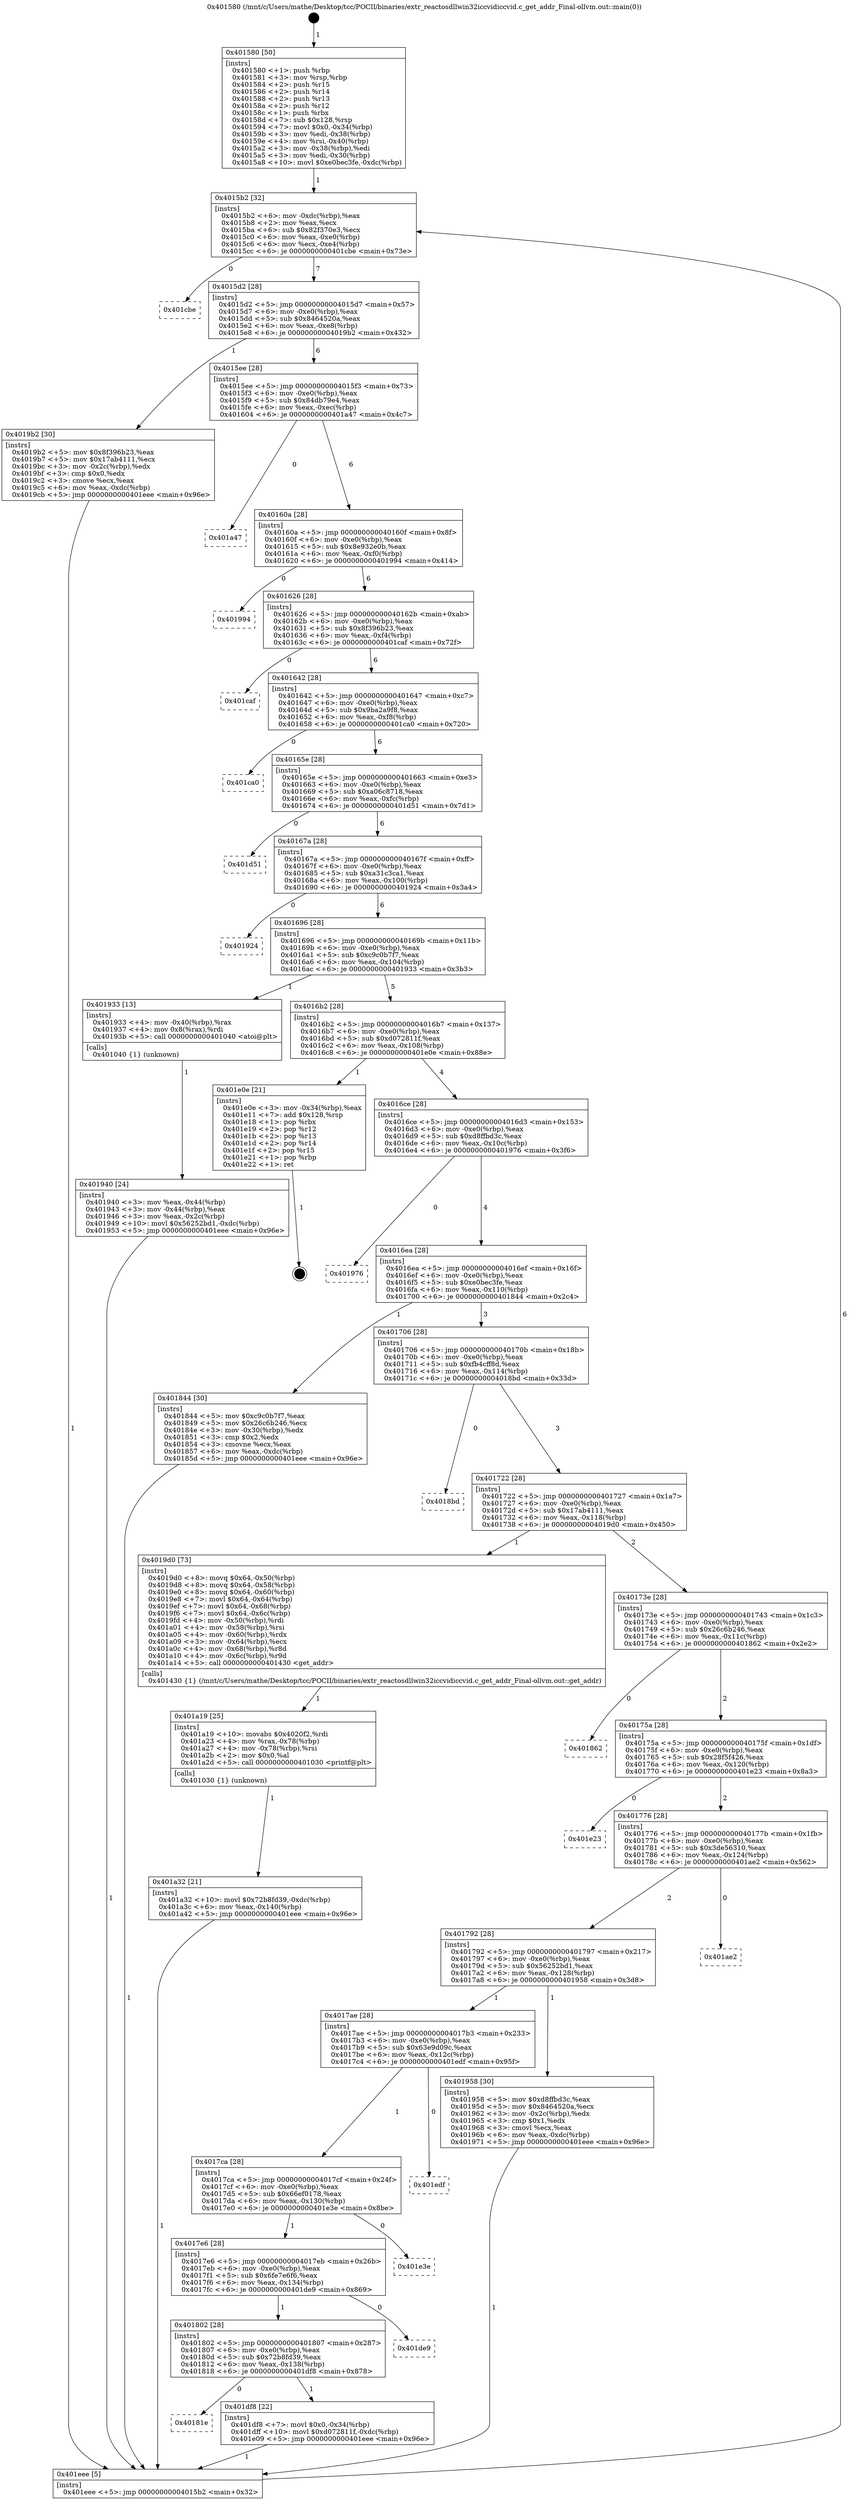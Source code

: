 digraph "0x401580" {
  label = "0x401580 (/mnt/c/Users/mathe/Desktop/tcc/POCII/binaries/extr_reactosdllwin32iccvidiccvid.c_get_addr_Final-ollvm.out::main(0))"
  labelloc = "t"
  node[shape=record]

  Entry [label="",width=0.3,height=0.3,shape=circle,fillcolor=black,style=filled]
  "0x4015b2" [label="{
     0x4015b2 [32]\l
     | [instrs]\l
     &nbsp;&nbsp;0x4015b2 \<+6\>: mov -0xdc(%rbp),%eax\l
     &nbsp;&nbsp;0x4015b8 \<+2\>: mov %eax,%ecx\l
     &nbsp;&nbsp;0x4015ba \<+6\>: sub $0x82f370e3,%ecx\l
     &nbsp;&nbsp;0x4015c0 \<+6\>: mov %eax,-0xe0(%rbp)\l
     &nbsp;&nbsp;0x4015c6 \<+6\>: mov %ecx,-0xe4(%rbp)\l
     &nbsp;&nbsp;0x4015cc \<+6\>: je 0000000000401cbe \<main+0x73e\>\l
  }"]
  "0x401cbe" [label="{
     0x401cbe\l
  }", style=dashed]
  "0x4015d2" [label="{
     0x4015d2 [28]\l
     | [instrs]\l
     &nbsp;&nbsp;0x4015d2 \<+5\>: jmp 00000000004015d7 \<main+0x57\>\l
     &nbsp;&nbsp;0x4015d7 \<+6\>: mov -0xe0(%rbp),%eax\l
     &nbsp;&nbsp;0x4015dd \<+5\>: sub $0x8464520a,%eax\l
     &nbsp;&nbsp;0x4015e2 \<+6\>: mov %eax,-0xe8(%rbp)\l
     &nbsp;&nbsp;0x4015e8 \<+6\>: je 00000000004019b2 \<main+0x432\>\l
  }"]
  Exit [label="",width=0.3,height=0.3,shape=circle,fillcolor=black,style=filled,peripheries=2]
  "0x4019b2" [label="{
     0x4019b2 [30]\l
     | [instrs]\l
     &nbsp;&nbsp;0x4019b2 \<+5\>: mov $0x8f396b23,%eax\l
     &nbsp;&nbsp;0x4019b7 \<+5\>: mov $0x17ab4111,%ecx\l
     &nbsp;&nbsp;0x4019bc \<+3\>: mov -0x2c(%rbp),%edx\l
     &nbsp;&nbsp;0x4019bf \<+3\>: cmp $0x0,%edx\l
     &nbsp;&nbsp;0x4019c2 \<+3\>: cmove %ecx,%eax\l
     &nbsp;&nbsp;0x4019c5 \<+6\>: mov %eax,-0xdc(%rbp)\l
     &nbsp;&nbsp;0x4019cb \<+5\>: jmp 0000000000401eee \<main+0x96e\>\l
  }"]
  "0x4015ee" [label="{
     0x4015ee [28]\l
     | [instrs]\l
     &nbsp;&nbsp;0x4015ee \<+5\>: jmp 00000000004015f3 \<main+0x73\>\l
     &nbsp;&nbsp;0x4015f3 \<+6\>: mov -0xe0(%rbp),%eax\l
     &nbsp;&nbsp;0x4015f9 \<+5\>: sub $0x84db79e4,%eax\l
     &nbsp;&nbsp;0x4015fe \<+6\>: mov %eax,-0xec(%rbp)\l
     &nbsp;&nbsp;0x401604 \<+6\>: je 0000000000401a47 \<main+0x4c7\>\l
  }"]
  "0x40181e" [label="{
     0x40181e\l
  }", style=dashed]
  "0x401a47" [label="{
     0x401a47\l
  }", style=dashed]
  "0x40160a" [label="{
     0x40160a [28]\l
     | [instrs]\l
     &nbsp;&nbsp;0x40160a \<+5\>: jmp 000000000040160f \<main+0x8f\>\l
     &nbsp;&nbsp;0x40160f \<+6\>: mov -0xe0(%rbp),%eax\l
     &nbsp;&nbsp;0x401615 \<+5\>: sub $0x8e932e0b,%eax\l
     &nbsp;&nbsp;0x40161a \<+6\>: mov %eax,-0xf0(%rbp)\l
     &nbsp;&nbsp;0x401620 \<+6\>: je 0000000000401994 \<main+0x414\>\l
  }"]
  "0x401df8" [label="{
     0x401df8 [22]\l
     | [instrs]\l
     &nbsp;&nbsp;0x401df8 \<+7\>: movl $0x0,-0x34(%rbp)\l
     &nbsp;&nbsp;0x401dff \<+10\>: movl $0xd072811f,-0xdc(%rbp)\l
     &nbsp;&nbsp;0x401e09 \<+5\>: jmp 0000000000401eee \<main+0x96e\>\l
  }"]
  "0x401994" [label="{
     0x401994\l
  }", style=dashed]
  "0x401626" [label="{
     0x401626 [28]\l
     | [instrs]\l
     &nbsp;&nbsp;0x401626 \<+5\>: jmp 000000000040162b \<main+0xab\>\l
     &nbsp;&nbsp;0x40162b \<+6\>: mov -0xe0(%rbp),%eax\l
     &nbsp;&nbsp;0x401631 \<+5\>: sub $0x8f396b23,%eax\l
     &nbsp;&nbsp;0x401636 \<+6\>: mov %eax,-0xf4(%rbp)\l
     &nbsp;&nbsp;0x40163c \<+6\>: je 0000000000401caf \<main+0x72f\>\l
  }"]
  "0x401802" [label="{
     0x401802 [28]\l
     | [instrs]\l
     &nbsp;&nbsp;0x401802 \<+5\>: jmp 0000000000401807 \<main+0x287\>\l
     &nbsp;&nbsp;0x401807 \<+6\>: mov -0xe0(%rbp),%eax\l
     &nbsp;&nbsp;0x40180d \<+5\>: sub $0x72b8fd39,%eax\l
     &nbsp;&nbsp;0x401812 \<+6\>: mov %eax,-0x138(%rbp)\l
     &nbsp;&nbsp;0x401818 \<+6\>: je 0000000000401df8 \<main+0x878\>\l
  }"]
  "0x401caf" [label="{
     0x401caf\l
  }", style=dashed]
  "0x401642" [label="{
     0x401642 [28]\l
     | [instrs]\l
     &nbsp;&nbsp;0x401642 \<+5\>: jmp 0000000000401647 \<main+0xc7\>\l
     &nbsp;&nbsp;0x401647 \<+6\>: mov -0xe0(%rbp),%eax\l
     &nbsp;&nbsp;0x40164d \<+5\>: sub $0x9ba2a9f8,%eax\l
     &nbsp;&nbsp;0x401652 \<+6\>: mov %eax,-0xf8(%rbp)\l
     &nbsp;&nbsp;0x401658 \<+6\>: je 0000000000401ca0 \<main+0x720\>\l
  }"]
  "0x401de9" [label="{
     0x401de9\l
  }", style=dashed]
  "0x401ca0" [label="{
     0x401ca0\l
  }", style=dashed]
  "0x40165e" [label="{
     0x40165e [28]\l
     | [instrs]\l
     &nbsp;&nbsp;0x40165e \<+5\>: jmp 0000000000401663 \<main+0xe3\>\l
     &nbsp;&nbsp;0x401663 \<+6\>: mov -0xe0(%rbp),%eax\l
     &nbsp;&nbsp;0x401669 \<+5\>: sub $0xa06c8718,%eax\l
     &nbsp;&nbsp;0x40166e \<+6\>: mov %eax,-0xfc(%rbp)\l
     &nbsp;&nbsp;0x401674 \<+6\>: je 0000000000401d51 \<main+0x7d1\>\l
  }"]
  "0x4017e6" [label="{
     0x4017e6 [28]\l
     | [instrs]\l
     &nbsp;&nbsp;0x4017e6 \<+5\>: jmp 00000000004017eb \<main+0x26b\>\l
     &nbsp;&nbsp;0x4017eb \<+6\>: mov -0xe0(%rbp),%eax\l
     &nbsp;&nbsp;0x4017f1 \<+5\>: sub $0x6fe7e6f6,%eax\l
     &nbsp;&nbsp;0x4017f6 \<+6\>: mov %eax,-0x134(%rbp)\l
     &nbsp;&nbsp;0x4017fc \<+6\>: je 0000000000401de9 \<main+0x869\>\l
  }"]
  "0x401d51" [label="{
     0x401d51\l
  }", style=dashed]
  "0x40167a" [label="{
     0x40167a [28]\l
     | [instrs]\l
     &nbsp;&nbsp;0x40167a \<+5\>: jmp 000000000040167f \<main+0xff\>\l
     &nbsp;&nbsp;0x40167f \<+6\>: mov -0xe0(%rbp),%eax\l
     &nbsp;&nbsp;0x401685 \<+5\>: sub $0xa31c3ca1,%eax\l
     &nbsp;&nbsp;0x40168a \<+6\>: mov %eax,-0x100(%rbp)\l
     &nbsp;&nbsp;0x401690 \<+6\>: je 0000000000401924 \<main+0x3a4\>\l
  }"]
  "0x401e3e" [label="{
     0x401e3e\l
  }", style=dashed]
  "0x401924" [label="{
     0x401924\l
  }", style=dashed]
  "0x401696" [label="{
     0x401696 [28]\l
     | [instrs]\l
     &nbsp;&nbsp;0x401696 \<+5\>: jmp 000000000040169b \<main+0x11b\>\l
     &nbsp;&nbsp;0x40169b \<+6\>: mov -0xe0(%rbp),%eax\l
     &nbsp;&nbsp;0x4016a1 \<+5\>: sub $0xc9c0b7f7,%eax\l
     &nbsp;&nbsp;0x4016a6 \<+6\>: mov %eax,-0x104(%rbp)\l
     &nbsp;&nbsp;0x4016ac \<+6\>: je 0000000000401933 \<main+0x3b3\>\l
  }"]
  "0x4017ca" [label="{
     0x4017ca [28]\l
     | [instrs]\l
     &nbsp;&nbsp;0x4017ca \<+5\>: jmp 00000000004017cf \<main+0x24f\>\l
     &nbsp;&nbsp;0x4017cf \<+6\>: mov -0xe0(%rbp),%eax\l
     &nbsp;&nbsp;0x4017d5 \<+5\>: sub $0x66ef0178,%eax\l
     &nbsp;&nbsp;0x4017da \<+6\>: mov %eax,-0x130(%rbp)\l
     &nbsp;&nbsp;0x4017e0 \<+6\>: je 0000000000401e3e \<main+0x8be\>\l
  }"]
  "0x401933" [label="{
     0x401933 [13]\l
     | [instrs]\l
     &nbsp;&nbsp;0x401933 \<+4\>: mov -0x40(%rbp),%rax\l
     &nbsp;&nbsp;0x401937 \<+4\>: mov 0x8(%rax),%rdi\l
     &nbsp;&nbsp;0x40193b \<+5\>: call 0000000000401040 \<atoi@plt\>\l
     | [calls]\l
     &nbsp;&nbsp;0x401040 \{1\} (unknown)\l
  }"]
  "0x4016b2" [label="{
     0x4016b2 [28]\l
     | [instrs]\l
     &nbsp;&nbsp;0x4016b2 \<+5\>: jmp 00000000004016b7 \<main+0x137\>\l
     &nbsp;&nbsp;0x4016b7 \<+6\>: mov -0xe0(%rbp),%eax\l
     &nbsp;&nbsp;0x4016bd \<+5\>: sub $0xd072811f,%eax\l
     &nbsp;&nbsp;0x4016c2 \<+6\>: mov %eax,-0x108(%rbp)\l
     &nbsp;&nbsp;0x4016c8 \<+6\>: je 0000000000401e0e \<main+0x88e\>\l
  }"]
  "0x401edf" [label="{
     0x401edf\l
  }", style=dashed]
  "0x401e0e" [label="{
     0x401e0e [21]\l
     | [instrs]\l
     &nbsp;&nbsp;0x401e0e \<+3\>: mov -0x34(%rbp),%eax\l
     &nbsp;&nbsp;0x401e11 \<+7\>: add $0x128,%rsp\l
     &nbsp;&nbsp;0x401e18 \<+1\>: pop %rbx\l
     &nbsp;&nbsp;0x401e19 \<+2\>: pop %r12\l
     &nbsp;&nbsp;0x401e1b \<+2\>: pop %r13\l
     &nbsp;&nbsp;0x401e1d \<+2\>: pop %r14\l
     &nbsp;&nbsp;0x401e1f \<+2\>: pop %r15\l
     &nbsp;&nbsp;0x401e21 \<+1\>: pop %rbp\l
     &nbsp;&nbsp;0x401e22 \<+1\>: ret\l
  }"]
  "0x4016ce" [label="{
     0x4016ce [28]\l
     | [instrs]\l
     &nbsp;&nbsp;0x4016ce \<+5\>: jmp 00000000004016d3 \<main+0x153\>\l
     &nbsp;&nbsp;0x4016d3 \<+6\>: mov -0xe0(%rbp),%eax\l
     &nbsp;&nbsp;0x4016d9 \<+5\>: sub $0xd8ffbd3c,%eax\l
     &nbsp;&nbsp;0x4016de \<+6\>: mov %eax,-0x10c(%rbp)\l
     &nbsp;&nbsp;0x4016e4 \<+6\>: je 0000000000401976 \<main+0x3f6\>\l
  }"]
  "0x401a32" [label="{
     0x401a32 [21]\l
     | [instrs]\l
     &nbsp;&nbsp;0x401a32 \<+10\>: movl $0x72b8fd39,-0xdc(%rbp)\l
     &nbsp;&nbsp;0x401a3c \<+6\>: mov %eax,-0x140(%rbp)\l
     &nbsp;&nbsp;0x401a42 \<+5\>: jmp 0000000000401eee \<main+0x96e\>\l
  }"]
  "0x401976" [label="{
     0x401976\l
  }", style=dashed]
  "0x4016ea" [label="{
     0x4016ea [28]\l
     | [instrs]\l
     &nbsp;&nbsp;0x4016ea \<+5\>: jmp 00000000004016ef \<main+0x16f\>\l
     &nbsp;&nbsp;0x4016ef \<+6\>: mov -0xe0(%rbp),%eax\l
     &nbsp;&nbsp;0x4016f5 \<+5\>: sub $0xe0bec3fe,%eax\l
     &nbsp;&nbsp;0x4016fa \<+6\>: mov %eax,-0x110(%rbp)\l
     &nbsp;&nbsp;0x401700 \<+6\>: je 0000000000401844 \<main+0x2c4\>\l
  }"]
  "0x401a19" [label="{
     0x401a19 [25]\l
     | [instrs]\l
     &nbsp;&nbsp;0x401a19 \<+10\>: movabs $0x4020f2,%rdi\l
     &nbsp;&nbsp;0x401a23 \<+4\>: mov %rax,-0x78(%rbp)\l
     &nbsp;&nbsp;0x401a27 \<+4\>: mov -0x78(%rbp),%rsi\l
     &nbsp;&nbsp;0x401a2b \<+2\>: mov $0x0,%al\l
     &nbsp;&nbsp;0x401a2d \<+5\>: call 0000000000401030 \<printf@plt\>\l
     | [calls]\l
     &nbsp;&nbsp;0x401030 \{1\} (unknown)\l
  }"]
  "0x401844" [label="{
     0x401844 [30]\l
     | [instrs]\l
     &nbsp;&nbsp;0x401844 \<+5\>: mov $0xc9c0b7f7,%eax\l
     &nbsp;&nbsp;0x401849 \<+5\>: mov $0x26c6b246,%ecx\l
     &nbsp;&nbsp;0x40184e \<+3\>: mov -0x30(%rbp),%edx\l
     &nbsp;&nbsp;0x401851 \<+3\>: cmp $0x2,%edx\l
     &nbsp;&nbsp;0x401854 \<+3\>: cmovne %ecx,%eax\l
     &nbsp;&nbsp;0x401857 \<+6\>: mov %eax,-0xdc(%rbp)\l
     &nbsp;&nbsp;0x40185d \<+5\>: jmp 0000000000401eee \<main+0x96e\>\l
  }"]
  "0x401706" [label="{
     0x401706 [28]\l
     | [instrs]\l
     &nbsp;&nbsp;0x401706 \<+5\>: jmp 000000000040170b \<main+0x18b\>\l
     &nbsp;&nbsp;0x40170b \<+6\>: mov -0xe0(%rbp),%eax\l
     &nbsp;&nbsp;0x401711 \<+5\>: sub $0xfb4cff8d,%eax\l
     &nbsp;&nbsp;0x401716 \<+6\>: mov %eax,-0x114(%rbp)\l
     &nbsp;&nbsp;0x40171c \<+6\>: je 00000000004018bd \<main+0x33d\>\l
  }"]
  "0x401eee" [label="{
     0x401eee [5]\l
     | [instrs]\l
     &nbsp;&nbsp;0x401eee \<+5\>: jmp 00000000004015b2 \<main+0x32\>\l
  }"]
  "0x401580" [label="{
     0x401580 [50]\l
     | [instrs]\l
     &nbsp;&nbsp;0x401580 \<+1\>: push %rbp\l
     &nbsp;&nbsp;0x401581 \<+3\>: mov %rsp,%rbp\l
     &nbsp;&nbsp;0x401584 \<+2\>: push %r15\l
     &nbsp;&nbsp;0x401586 \<+2\>: push %r14\l
     &nbsp;&nbsp;0x401588 \<+2\>: push %r13\l
     &nbsp;&nbsp;0x40158a \<+2\>: push %r12\l
     &nbsp;&nbsp;0x40158c \<+1\>: push %rbx\l
     &nbsp;&nbsp;0x40158d \<+7\>: sub $0x128,%rsp\l
     &nbsp;&nbsp;0x401594 \<+7\>: movl $0x0,-0x34(%rbp)\l
     &nbsp;&nbsp;0x40159b \<+3\>: mov %edi,-0x38(%rbp)\l
     &nbsp;&nbsp;0x40159e \<+4\>: mov %rsi,-0x40(%rbp)\l
     &nbsp;&nbsp;0x4015a2 \<+3\>: mov -0x38(%rbp),%edi\l
     &nbsp;&nbsp;0x4015a5 \<+3\>: mov %edi,-0x30(%rbp)\l
     &nbsp;&nbsp;0x4015a8 \<+10\>: movl $0xe0bec3fe,-0xdc(%rbp)\l
  }"]
  "0x401940" [label="{
     0x401940 [24]\l
     | [instrs]\l
     &nbsp;&nbsp;0x401940 \<+3\>: mov %eax,-0x44(%rbp)\l
     &nbsp;&nbsp;0x401943 \<+3\>: mov -0x44(%rbp),%eax\l
     &nbsp;&nbsp;0x401946 \<+3\>: mov %eax,-0x2c(%rbp)\l
     &nbsp;&nbsp;0x401949 \<+10\>: movl $0x56252bd1,-0xdc(%rbp)\l
     &nbsp;&nbsp;0x401953 \<+5\>: jmp 0000000000401eee \<main+0x96e\>\l
  }"]
  "0x4017ae" [label="{
     0x4017ae [28]\l
     | [instrs]\l
     &nbsp;&nbsp;0x4017ae \<+5\>: jmp 00000000004017b3 \<main+0x233\>\l
     &nbsp;&nbsp;0x4017b3 \<+6\>: mov -0xe0(%rbp),%eax\l
     &nbsp;&nbsp;0x4017b9 \<+5\>: sub $0x63e9d09c,%eax\l
     &nbsp;&nbsp;0x4017be \<+6\>: mov %eax,-0x12c(%rbp)\l
     &nbsp;&nbsp;0x4017c4 \<+6\>: je 0000000000401edf \<main+0x95f\>\l
  }"]
  "0x4018bd" [label="{
     0x4018bd\l
  }", style=dashed]
  "0x401722" [label="{
     0x401722 [28]\l
     | [instrs]\l
     &nbsp;&nbsp;0x401722 \<+5\>: jmp 0000000000401727 \<main+0x1a7\>\l
     &nbsp;&nbsp;0x401727 \<+6\>: mov -0xe0(%rbp),%eax\l
     &nbsp;&nbsp;0x40172d \<+5\>: sub $0x17ab4111,%eax\l
     &nbsp;&nbsp;0x401732 \<+6\>: mov %eax,-0x118(%rbp)\l
     &nbsp;&nbsp;0x401738 \<+6\>: je 00000000004019d0 \<main+0x450\>\l
  }"]
  "0x401958" [label="{
     0x401958 [30]\l
     | [instrs]\l
     &nbsp;&nbsp;0x401958 \<+5\>: mov $0xd8ffbd3c,%eax\l
     &nbsp;&nbsp;0x40195d \<+5\>: mov $0x8464520a,%ecx\l
     &nbsp;&nbsp;0x401962 \<+3\>: mov -0x2c(%rbp),%edx\l
     &nbsp;&nbsp;0x401965 \<+3\>: cmp $0x1,%edx\l
     &nbsp;&nbsp;0x401968 \<+3\>: cmovl %ecx,%eax\l
     &nbsp;&nbsp;0x40196b \<+6\>: mov %eax,-0xdc(%rbp)\l
     &nbsp;&nbsp;0x401971 \<+5\>: jmp 0000000000401eee \<main+0x96e\>\l
  }"]
  "0x4019d0" [label="{
     0x4019d0 [73]\l
     | [instrs]\l
     &nbsp;&nbsp;0x4019d0 \<+8\>: movq $0x64,-0x50(%rbp)\l
     &nbsp;&nbsp;0x4019d8 \<+8\>: movq $0x64,-0x58(%rbp)\l
     &nbsp;&nbsp;0x4019e0 \<+8\>: movq $0x64,-0x60(%rbp)\l
     &nbsp;&nbsp;0x4019e8 \<+7\>: movl $0x64,-0x64(%rbp)\l
     &nbsp;&nbsp;0x4019ef \<+7\>: movl $0x64,-0x68(%rbp)\l
     &nbsp;&nbsp;0x4019f6 \<+7\>: movl $0x64,-0x6c(%rbp)\l
     &nbsp;&nbsp;0x4019fd \<+4\>: mov -0x50(%rbp),%rdi\l
     &nbsp;&nbsp;0x401a01 \<+4\>: mov -0x58(%rbp),%rsi\l
     &nbsp;&nbsp;0x401a05 \<+4\>: mov -0x60(%rbp),%rdx\l
     &nbsp;&nbsp;0x401a09 \<+3\>: mov -0x64(%rbp),%ecx\l
     &nbsp;&nbsp;0x401a0c \<+4\>: mov -0x68(%rbp),%r8d\l
     &nbsp;&nbsp;0x401a10 \<+4\>: mov -0x6c(%rbp),%r9d\l
     &nbsp;&nbsp;0x401a14 \<+5\>: call 0000000000401430 \<get_addr\>\l
     | [calls]\l
     &nbsp;&nbsp;0x401430 \{1\} (/mnt/c/Users/mathe/Desktop/tcc/POCII/binaries/extr_reactosdllwin32iccvidiccvid.c_get_addr_Final-ollvm.out::get_addr)\l
  }"]
  "0x40173e" [label="{
     0x40173e [28]\l
     | [instrs]\l
     &nbsp;&nbsp;0x40173e \<+5\>: jmp 0000000000401743 \<main+0x1c3\>\l
     &nbsp;&nbsp;0x401743 \<+6\>: mov -0xe0(%rbp),%eax\l
     &nbsp;&nbsp;0x401749 \<+5\>: sub $0x26c6b246,%eax\l
     &nbsp;&nbsp;0x40174e \<+6\>: mov %eax,-0x11c(%rbp)\l
     &nbsp;&nbsp;0x401754 \<+6\>: je 0000000000401862 \<main+0x2e2\>\l
  }"]
  "0x401792" [label="{
     0x401792 [28]\l
     | [instrs]\l
     &nbsp;&nbsp;0x401792 \<+5\>: jmp 0000000000401797 \<main+0x217\>\l
     &nbsp;&nbsp;0x401797 \<+6\>: mov -0xe0(%rbp),%eax\l
     &nbsp;&nbsp;0x40179d \<+5\>: sub $0x56252bd1,%eax\l
     &nbsp;&nbsp;0x4017a2 \<+6\>: mov %eax,-0x128(%rbp)\l
     &nbsp;&nbsp;0x4017a8 \<+6\>: je 0000000000401958 \<main+0x3d8\>\l
  }"]
  "0x401862" [label="{
     0x401862\l
  }", style=dashed]
  "0x40175a" [label="{
     0x40175a [28]\l
     | [instrs]\l
     &nbsp;&nbsp;0x40175a \<+5\>: jmp 000000000040175f \<main+0x1df\>\l
     &nbsp;&nbsp;0x40175f \<+6\>: mov -0xe0(%rbp),%eax\l
     &nbsp;&nbsp;0x401765 \<+5\>: sub $0x28f5f426,%eax\l
     &nbsp;&nbsp;0x40176a \<+6\>: mov %eax,-0x120(%rbp)\l
     &nbsp;&nbsp;0x401770 \<+6\>: je 0000000000401e23 \<main+0x8a3\>\l
  }"]
  "0x401ae2" [label="{
     0x401ae2\l
  }", style=dashed]
  "0x401e23" [label="{
     0x401e23\l
  }", style=dashed]
  "0x401776" [label="{
     0x401776 [28]\l
     | [instrs]\l
     &nbsp;&nbsp;0x401776 \<+5\>: jmp 000000000040177b \<main+0x1fb\>\l
     &nbsp;&nbsp;0x40177b \<+6\>: mov -0xe0(%rbp),%eax\l
     &nbsp;&nbsp;0x401781 \<+5\>: sub $0x3de56310,%eax\l
     &nbsp;&nbsp;0x401786 \<+6\>: mov %eax,-0x124(%rbp)\l
     &nbsp;&nbsp;0x40178c \<+6\>: je 0000000000401ae2 \<main+0x562\>\l
  }"]
  Entry -> "0x401580" [label=" 1"]
  "0x4015b2" -> "0x401cbe" [label=" 0"]
  "0x4015b2" -> "0x4015d2" [label=" 7"]
  "0x401e0e" -> Exit [label=" 1"]
  "0x4015d2" -> "0x4019b2" [label=" 1"]
  "0x4015d2" -> "0x4015ee" [label=" 6"]
  "0x401df8" -> "0x401eee" [label=" 1"]
  "0x4015ee" -> "0x401a47" [label=" 0"]
  "0x4015ee" -> "0x40160a" [label=" 6"]
  "0x401802" -> "0x40181e" [label=" 0"]
  "0x40160a" -> "0x401994" [label=" 0"]
  "0x40160a" -> "0x401626" [label=" 6"]
  "0x401802" -> "0x401df8" [label=" 1"]
  "0x401626" -> "0x401caf" [label=" 0"]
  "0x401626" -> "0x401642" [label=" 6"]
  "0x4017e6" -> "0x401802" [label=" 1"]
  "0x401642" -> "0x401ca0" [label=" 0"]
  "0x401642" -> "0x40165e" [label=" 6"]
  "0x4017e6" -> "0x401de9" [label=" 0"]
  "0x40165e" -> "0x401d51" [label=" 0"]
  "0x40165e" -> "0x40167a" [label=" 6"]
  "0x4017ca" -> "0x4017e6" [label=" 1"]
  "0x40167a" -> "0x401924" [label=" 0"]
  "0x40167a" -> "0x401696" [label=" 6"]
  "0x4017ca" -> "0x401e3e" [label=" 0"]
  "0x401696" -> "0x401933" [label=" 1"]
  "0x401696" -> "0x4016b2" [label=" 5"]
  "0x4017ae" -> "0x4017ca" [label=" 1"]
  "0x4016b2" -> "0x401e0e" [label=" 1"]
  "0x4016b2" -> "0x4016ce" [label=" 4"]
  "0x4017ae" -> "0x401edf" [label=" 0"]
  "0x4016ce" -> "0x401976" [label=" 0"]
  "0x4016ce" -> "0x4016ea" [label=" 4"]
  "0x401a32" -> "0x401eee" [label=" 1"]
  "0x4016ea" -> "0x401844" [label=" 1"]
  "0x4016ea" -> "0x401706" [label=" 3"]
  "0x401844" -> "0x401eee" [label=" 1"]
  "0x401580" -> "0x4015b2" [label=" 1"]
  "0x401eee" -> "0x4015b2" [label=" 6"]
  "0x401933" -> "0x401940" [label=" 1"]
  "0x401940" -> "0x401eee" [label=" 1"]
  "0x401a19" -> "0x401a32" [label=" 1"]
  "0x401706" -> "0x4018bd" [label=" 0"]
  "0x401706" -> "0x401722" [label=" 3"]
  "0x4019d0" -> "0x401a19" [label=" 1"]
  "0x401722" -> "0x4019d0" [label=" 1"]
  "0x401722" -> "0x40173e" [label=" 2"]
  "0x4019b2" -> "0x401eee" [label=" 1"]
  "0x40173e" -> "0x401862" [label=" 0"]
  "0x40173e" -> "0x40175a" [label=" 2"]
  "0x401792" -> "0x4017ae" [label=" 1"]
  "0x40175a" -> "0x401e23" [label=" 0"]
  "0x40175a" -> "0x401776" [label=" 2"]
  "0x401792" -> "0x401958" [label=" 1"]
  "0x401776" -> "0x401ae2" [label=" 0"]
  "0x401776" -> "0x401792" [label=" 2"]
  "0x401958" -> "0x401eee" [label=" 1"]
}
